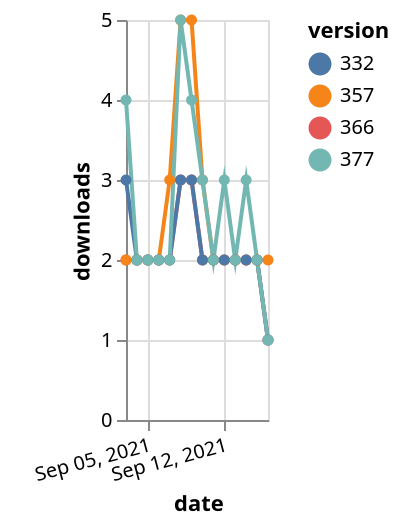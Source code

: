 {"$schema": "https://vega.github.io/schema/vega-lite/v5.json", "description": "A simple bar chart with embedded data.", "data": {"values": [{"date": "2021-09-03", "total": 2349, "delta": 2, "version": "366"}, {"date": "2021-09-04", "total": 2351, "delta": 2, "version": "366"}, {"date": "2021-09-05", "total": 2353, "delta": 2, "version": "366"}, {"date": "2021-09-06", "total": 2355, "delta": 2, "version": "366"}, {"date": "2021-09-07", "total": 2357, "delta": 2, "version": "366"}, {"date": "2021-09-08", "total": 2360, "delta": 3, "version": "366"}, {"date": "2021-09-09", "total": 2363, "delta": 3, "version": "366"}, {"date": "2021-09-10", "total": 2365, "delta": 2, "version": "366"}, {"date": "2021-09-11", "total": 2367, "delta": 2, "version": "366"}, {"date": "2021-09-12", "total": 2369, "delta": 2, "version": "366"}, {"date": "2021-09-13", "total": 2371, "delta": 2, "version": "366"}, {"date": "2021-09-14", "total": 2373, "delta": 2, "version": "366"}, {"date": "2021-09-15", "total": 2375, "delta": 2, "version": "366"}, {"date": "2021-09-16", "total": 2376, "delta": 1, "version": "366"}, {"date": "2021-09-03", "total": 2933, "delta": 2, "version": "357"}, {"date": "2021-09-04", "total": 2935, "delta": 2, "version": "357"}, {"date": "2021-09-05", "total": 2937, "delta": 2, "version": "357"}, {"date": "2021-09-06", "total": 2939, "delta": 2, "version": "357"}, {"date": "2021-09-07", "total": 2942, "delta": 3, "version": "357"}, {"date": "2021-09-08", "total": 2947, "delta": 5, "version": "357"}, {"date": "2021-09-09", "total": 2952, "delta": 5, "version": "357"}, {"date": "2021-09-10", "total": 2955, "delta": 3, "version": "357"}, {"date": "2021-09-11", "total": 2957, "delta": 2, "version": "357"}, {"date": "2021-09-12", "total": 2959, "delta": 2, "version": "357"}, {"date": "2021-09-13", "total": 2961, "delta": 2, "version": "357"}, {"date": "2021-09-14", "total": 2963, "delta": 2, "version": "357"}, {"date": "2021-09-15", "total": 2965, "delta": 2, "version": "357"}, {"date": "2021-09-16", "total": 2967, "delta": 2, "version": "357"}, {"date": "2021-09-03", "total": 2788, "delta": 3, "version": "332"}, {"date": "2021-09-04", "total": 2790, "delta": 2, "version": "332"}, {"date": "2021-09-05", "total": 2792, "delta": 2, "version": "332"}, {"date": "2021-09-06", "total": 2794, "delta": 2, "version": "332"}, {"date": "2021-09-07", "total": 2796, "delta": 2, "version": "332"}, {"date": "2021-09-08", "total": 2799, "delta": 3, "version": "332"}, {"date": "2021-09-09", "total": 2802, "delta": 3, "version": "332"}, {"date": "2021-09-10", "total": 2804, "delta": 2, "version": "332"}, {"date": "2021-09-11", "total": 2806, "delta": 2, "version": "332"}, {"date": "2021-09-12", "total": 2808, "delta": 2, "version": "332"}, {"date": "2021-09-13", "total": 2810, "delta": 2, "version": "332"}, {"date": "2021-09-14", "total": 2812, "delta": 2, "version": "332"}, {"date": "2021-09-15", "total": 2814, "delta": 2, "version": "332"}, {"date": "2021-09-16", "total": 2815, "delta": 1, "version": "332"}, {"date": "2021-09-03", "total": 2145, "delta": 4, "version": "377"}, {"date": "2021-09-04", "total": 2147, "delta": 2, "version": "377"}, {"date": "2021-09-05", "total": 2149, "delta": 2, "version": "377"}, {"date": "2021-09-06", "total": 2151, "delta": 2, "version": "377"}, {"date": "2021-09-07", "total": 2153, "delta": 2, "version": "377"}, {"date": "2021-09-08", "total": 2158, "delta": 5, "version": "377"}, {"date": "2021-09-09", "total": 2162, "delta": 4, "version": "377"}, {"date": "2021-09-10", "total": 2165, "delta": 3, "version": "377"}, {"date": "2021-09-11", "total": 2167, "delta": 2, "version": "377"}, {"date": "2021-09-12", "total": 2170, "delta": 3, "version": "377"}, {"date": "2021-09-13", "total": 2172, "delta": 2, "version": "377"}, {"date": "2021-09-14", "total": 2175, "delta": 3, "version": "377"}, {"date": "2021-09-15", "total": 2177, "delta": 2, "version": "377"}, {"date": "2021-09-16", "total": 2178, "delta": 1, "version": "377"}]}, "width": "container", "mark": {"type": "line", "point": {"filled": true}}, "encoding": {"x": {"field": "date", "type": "temporal", "timeUnit": "yearmonthdate", "title": "date", "axis": {"labelAngle": -15}}, "y": {"field": "delta", "type": "quantitative", "title": "downloads"}, "color": {"field": "version", "type": "nominal"}, "tooltip": {"field": "delta"}}}